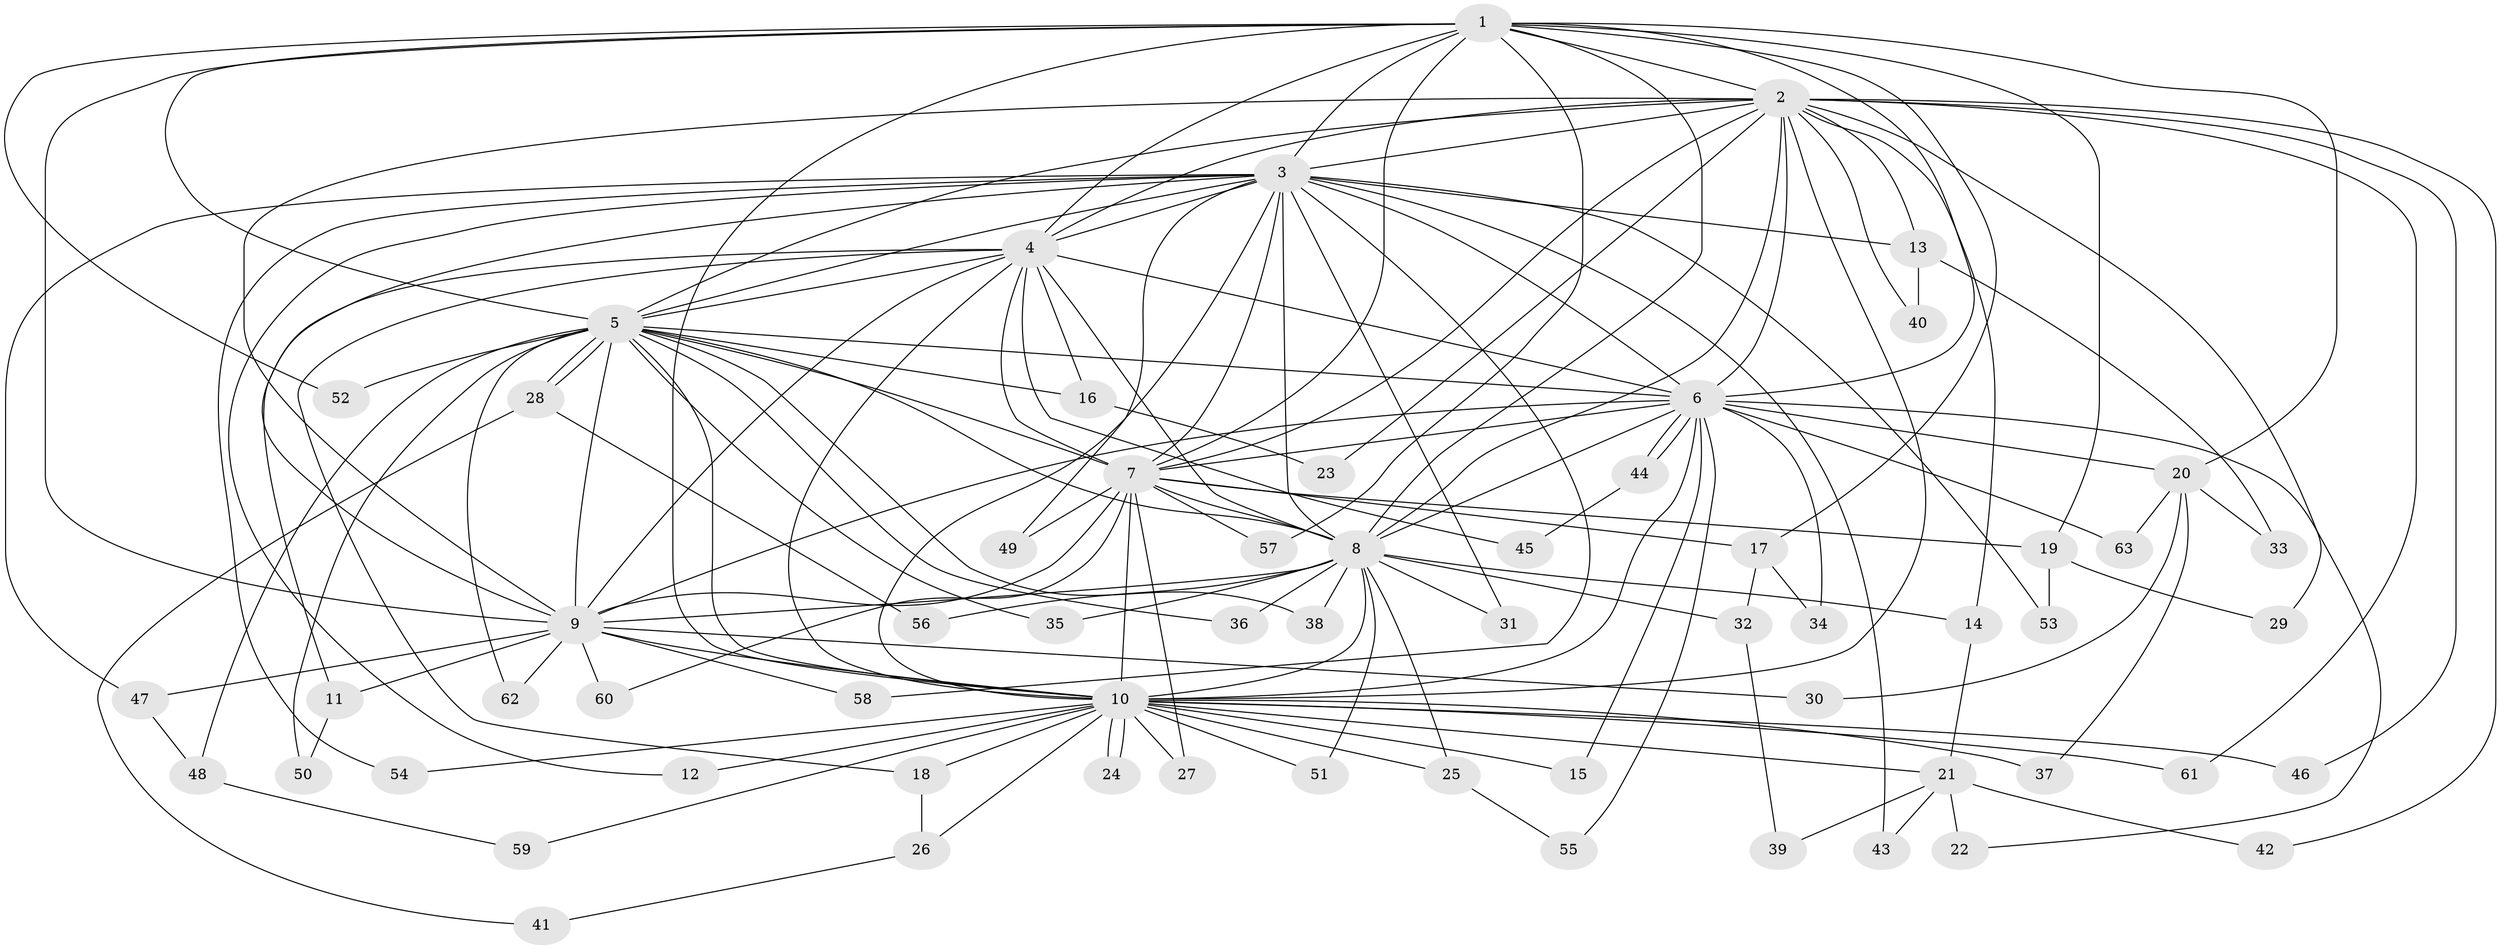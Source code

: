 // Generated by graph-tools (version 1.1) at 2025/13/03/09/25 04:13:51]
// undirected, 63 vertices, 151 edges
graph export_dot {
graph [start="1"]
  node [color=gray90,style=filled];
  1;
  2;
  3;
  4;
  5;
  6;
  7;
  8;
  9;
  10;
  11;
  12;
  13;
  14;
  15;
  16;
  17;
  18;
  19;
  20;
  21;
  22;
  23;
  24;
  25;
  26;
  27;
  28;
  29;
  30;
  31;
  32;
  33;
  34;
  35;
  36;
  37;
  38;
  39;
  40;
  41;
  42;
  43;
  44;
  45;
  46;
  47;
  48;
  49;
  50;
  51;
  52;
  53;
  54;
  55;
  56;
  57;
  58;
  59;
  60;
  61;
  62;
  63;
  1 -- 2;
  1 -- 3;
  1 -- 4;
  1 -- 5;
  1 -- 6;
  1 -- 7;
  1 -- 8;
  1 -- 9;
  1 -- 10;
  1 -- 17;
  1 -- 19;
  1 -- 20;
  1 -- 52;
  1 -- 57;
  2 -- 3;
  2 -- 4;
  2 -- 5;
  2 -- 6;
  2 -- 7;
  2 -- 8;
  2 -- 9;
  2 -- 10;
  2 -- 13;
  2 -- 14;
  2 -- 23;
  2 -- 29;
  2 -- 40;
  2 -- 42;
  2 -- 46;
  2 -- 61;
  3 -- 4;
  3 -- 5;
  3 -- 6;
  3 -- 7;
  3 -- 8;
  3 -- 9;
  3 -- 10;
  3 -- 12;
  3 -- 13;
  3 -- 31;
  3 -- 43;
  3 -- 47;
  3 -- 49;
  3 -- 53;
  3 -- 54;
  3 -- 58;
  4 -- 5;
  4 -- 6;
  4 -- 7;
  4 -- 8;
  4 -- 9;
  4 -- 10;
  4 -- 11;
  4 -- 16;
  4 -- 18;
  4 -- 45;
  5 -- 6;
  5 -- 7;
  5 -- 8;
  5 -- 9;
  5 -- 10;
  5 -- 16;
  5 -- 28;
  5 -- 28;
  5 -- 35;
  5 -- 36;
  5 -- 38;
  5 -- 48;
  5 -- 50;
  5 -- 52;
  5 -- 62;
  6 -- 7;
  6 -- 8;
  6 -- 9;
  6 -- 10;
  6 -- 15;
  6 -- 20;
  6 -- 22;
  6 -- 34;
  6 -- 44;
  6 -- 44;
  6 -- 55;
  6 -- 63;
  7 -- 8;
  7 -- 9;
  7 -- 10;
  7 -- 17;
  7 -- 19;
  7 -- 27;
  7 -- 49;
  7 -- 57;
  7 -- 60;
  8 -- 9;
  8 -- 10;
  8 -- 14;
  8 -- 25;
  8 -- 31;
  8 -- 32;
  8 -- 35;
  8 -- 36;
  8 -- 38;
  8 -- 51;
  8 -- 56;
  9 -- 10;
  9 -- 11;
  9 -- 30;
  9 -- 47;
  9 -- 58;
  9 -- 60;
  9 -- 62;
  10 -- 12;
  10 -- 15;
  10 -- 18;
  10 -- 21;
  10 -- 24;
  10 -- 24;
  10 -- 25;
  10 -- 26;
  10 -- 27;
  10 -- 37;
  10 -- 46;
  10 -- 51;
  10 -- 54;
  10 -- 59;
  10 -- 61;
  11 -- 50;
  13 -- 33;
  13 -- 40;
  14 -- 21;
  16 -- 23;
  17 -- 32;
  17 -- 34;
  18 -- 26;
  19 -- 29;
  19 -- 53;
  20 -- 30;
  20 -- 33;
  20 -- 37;
  20 -- 63;
  21 -- 22;
  21 -- 39;
  21 -- 42;
  21 -- 43;
  25 -- 55;
  26 -- 41;
  28 -- 41;
  28 -- 56;
  32 -- 39;
  44 -- 45;
  47 -- 48;
  48 -- 59;
}
